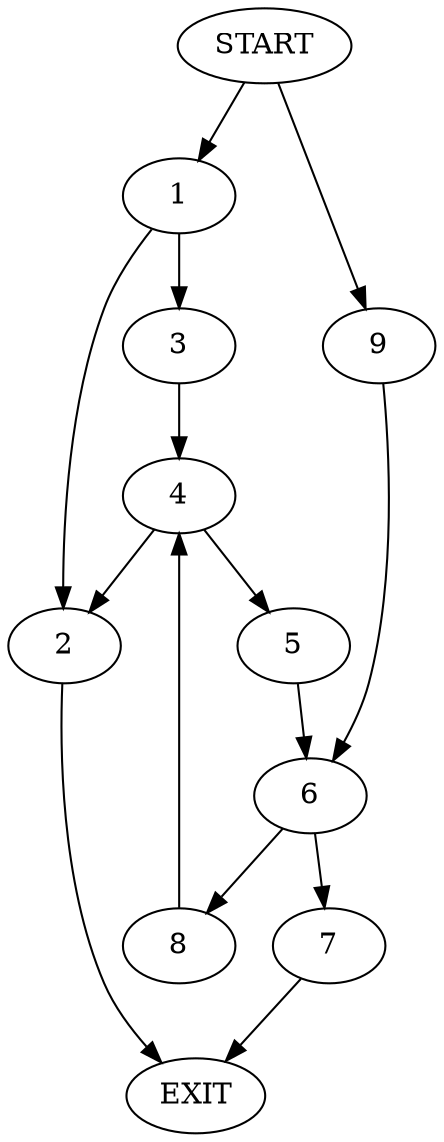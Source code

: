 digraph {
0 [label="START"]
10 [label="EXIT"]
0 -> 1
1 -> 2
1 -> 3
2 -> 10
3 -> 4
4 -> 5
4 -> 2
5 -> 6
6 -> 7
6 -> 8
0 -> 9
9 -> 6
7 -> 10
8 -> 4
}
